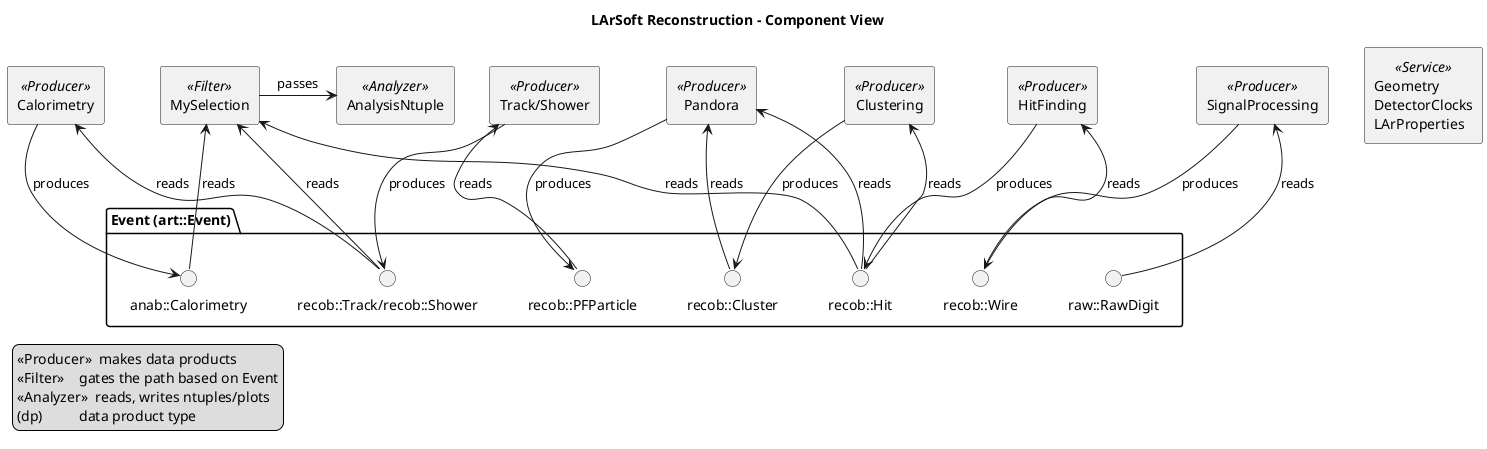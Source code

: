@startuml LArSoft_Workflow
title LArSoft Reconstruction – Component View

skinparam componentStyle rectangle
skinparam stereotype {
  CBackgroundColor<<Producer>>  #DFF5E1
  CBackgroundColor<<Filter>>    #FFEBD6
  CBackgroundColor<<Analyzer>>  #E7E9FF
  CBackgroundColor<<Service>>   #F4F4F4
}
skinparam rectangle {
  BorderColor #888
  RoundCorner 8
}
legend left
  <<Producer>>  makes data products
  <<Filter>>    gates the path based on Event
  <<Analyzer>>  reads, writes ntuples/plots
  (dp)          data product type
endlegend

package "Event (art::Event)" {
  () "raw::RawDigit" as RawDigit
  () "recob::Wire"   as Wire
  () "recob::Hit"    as Hit
  () "recob::Cluster" as Cluster
  () "recob::PFParticle" as PF
  () "recob::Track/recob::Shower" as TrSh
  () "anab::Calorimetry" as Calo
}

component "SignalProcessing" <<Producer>> as SigProc
component "HitFinding"      <<Producer>> as HitFinder
component "Clustering"      <<Producer>> as Clustering
component "Pandora"         <<Producer>> as Pandora
component "Track/Shower"    <<Producer>> as TrackShower
component "Calorimetry"     <<Producer>> as CaloProd
component "MySelection"     <<Filter>>   as MySel
component "AnalysisNtuple"  <<Analyzer>> as Ana

' Services used (optional)
component "Geometry\nDetectorClocks\nLArProperties" <<Service>> as Svc

' Reads/produces wiring
SigProc   -down-> Wire : produces
RawDigit  -up->  SigProc : reads

HitFinder -down-> Hit : produces
Wire      -up->  HitFinder : reads

Clustering -down-> Cluster : produces
Hit        -up->  Clustering : reads

Pandora -down-> PF : produces
Cluster -up-> Pandora : reads
Hit     -up-> Pandora : reads

TrackShower -down-> TrSh : produces
PF          -up-> TrackShower : reads

CaloProd -down-> Calo : produces
TrSh     -up-> CaloProd : reads

MySel -right-> Ana : passes
Calo  -up-> MySel : reads
TrSh  -up-> MySel : reads
Hit   -up-> MySel : reads
@enduml
